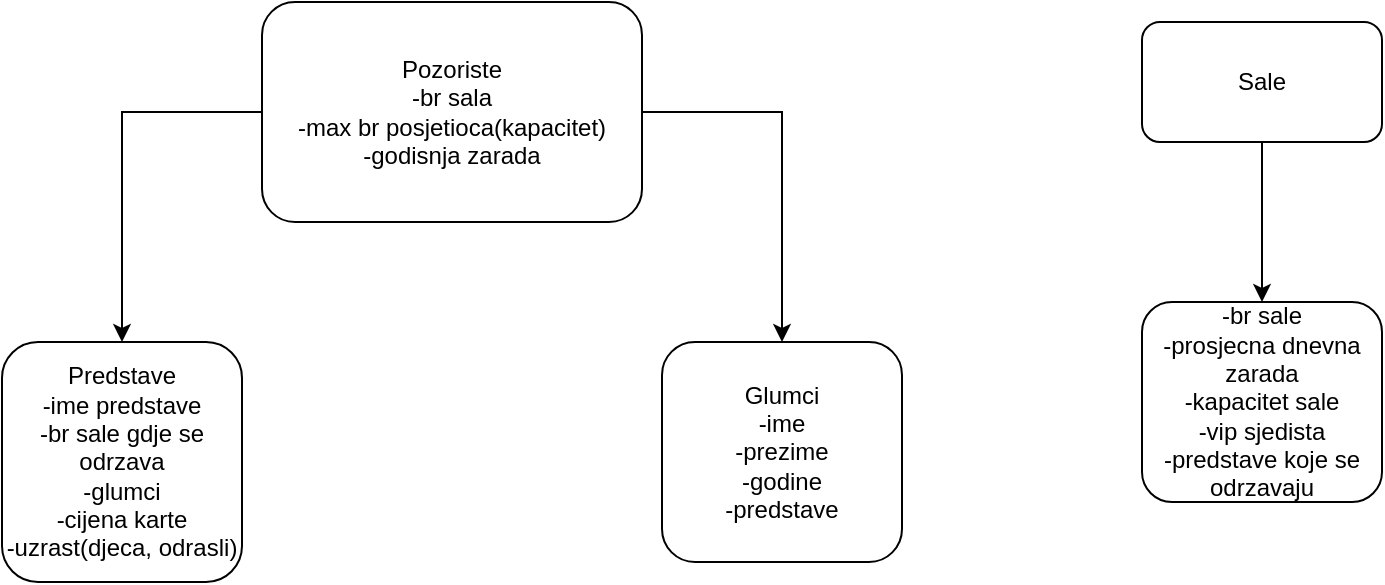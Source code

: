 <mxfile version="14.5.3" type="github">
  <diagram id="eW_Csn7A7cCMrlzWMXdx" name="Page-1">
    <mxGraphModel dx="1888" dy="548" grid="1" gridSize="10" guides="1" tooltips="1" connect="1" arrows="1" fold="1" page="1" pageScale="1" pageWidth="850" pageHeight="1100" math="0" shadow="0">
      <root>
        <mxCell id="0" />
        <mxCell id="1" parent="0" />
        <mxCell id="abNPTSpVEPmIbuvRd8-O-4" value="" style="edgeStyle=orthogonalEdgeStyle;rounded=0;orthogonalLoop=1;jettySize=auto;html=1;" edge="1" parent="1" source="abNPTSpVEPmIbuvRd8-O-1" target="abNPTSpVEPmIbuvRd8-O-3">
          <mxGeometry relative="1" as="geometry" />
        </mxCell>
        <mxCell id="abNPTSpVEPmIbuvRd8-O-6" value="" style="edgeStyle=orthogonalEdgeStyle;rounded=0;orthogonalLoop=1;jettySize=auto;html=1;" edge="1" parent="1" source="abNPTSpVEPmIbuvRd8-O-1" target="abNPTSpVEPmIbuvRd8-O-5">
          <mxGeometry relative="1" as="geometry" />
        </mxCell>
        <mxCell id="abNPTSpVEPmIbuvRd8-O-1" value="Pozoriste&lt;br&gt;-br sala&lt;br&gt;-max br posjetioca(kapacitet)&lt;br&gt;-godisnja zarada" style="rounded=1;whiteSpace=wrap;html=1;" vertex="1" parent="1">
          <mxGeometry x="100" y="100" width="190" height="110" as="geometry" />
        </mxCell>
        <mxCell id="abNPTSpVEPmIbuvRd8-O-8" value="" style="edgeStyle=orthogonalEdgeStyle;rounded=0;orthogonalLoop=1;jettySize=auto;html=1;" edge="1" parent="1" source="abNPTSpVEPmIbuvRd8-O-2" target="abNPTSpVEPmIbuvRd8-O-7">
          <mxGeometry relative="1" as="geometry" />
        </mxCell>
        <mxCell id="abNPTSpVEPmIbuvRd8-O-2" value="Sale" style="rounded=1;whiteSpace=wrap;html=1;" vertex="1" parent="1">
          <mxGeometry x="540" y="110" width="120" height="60" as="geometry" />
        </mxCell>
        <mxCell id="abNPTSpVEPmIbuvRd8-O-3" value="Predstave&lt;br&gt;-ime predstave&lt;br&gt;-br sale gdje se odrzava&lt;br&gt;-glumci&lt;br&gt;-cijena karte&lt;br&gt;-uzrast(djeca, odrasli)" style="rounded=1;whiteSpace=wrap;html=1;" vertex="1" parent="1">
          <mxGeometry x="-30" y="270" width="120" height="120" as="geometry" />
        </mxCell>
        <mxCell id="abNPTSpVEPmIbuvRd8-O-5" value="Glumci&lt;br&gt;-ime&lt;br&gt;-prezime&lt;br&gt;-godine&lt;br&gt;-predstave" style="rounded=1;whiteSpace=wrap;html=1;" vertex="1" parent="1">
          <mxGeometry x="300" y="270" width="120" height="110" as="geometry" />
        </mxCell>
        <mxCell id="abNPTSpVEPmIbuvRd8-O-7" value="-br sale&lt;br&gt;-prosjecna dnevna zarada&lt;br&gt;-kapacitet sale&lt;br&gt;-vip sjedista&lt;br&gt;-predstave koje se odrzavaju" style="whiteSpace=wrap;html=1;rounded=1;" vertex="1" parent="1">
          <mxGeometry x="540" y="250" width="120" height="100" as="geometry" />
        </mxCell>
      </root>
    </mxGraphModel>
  </diagram>
</mxfile>
